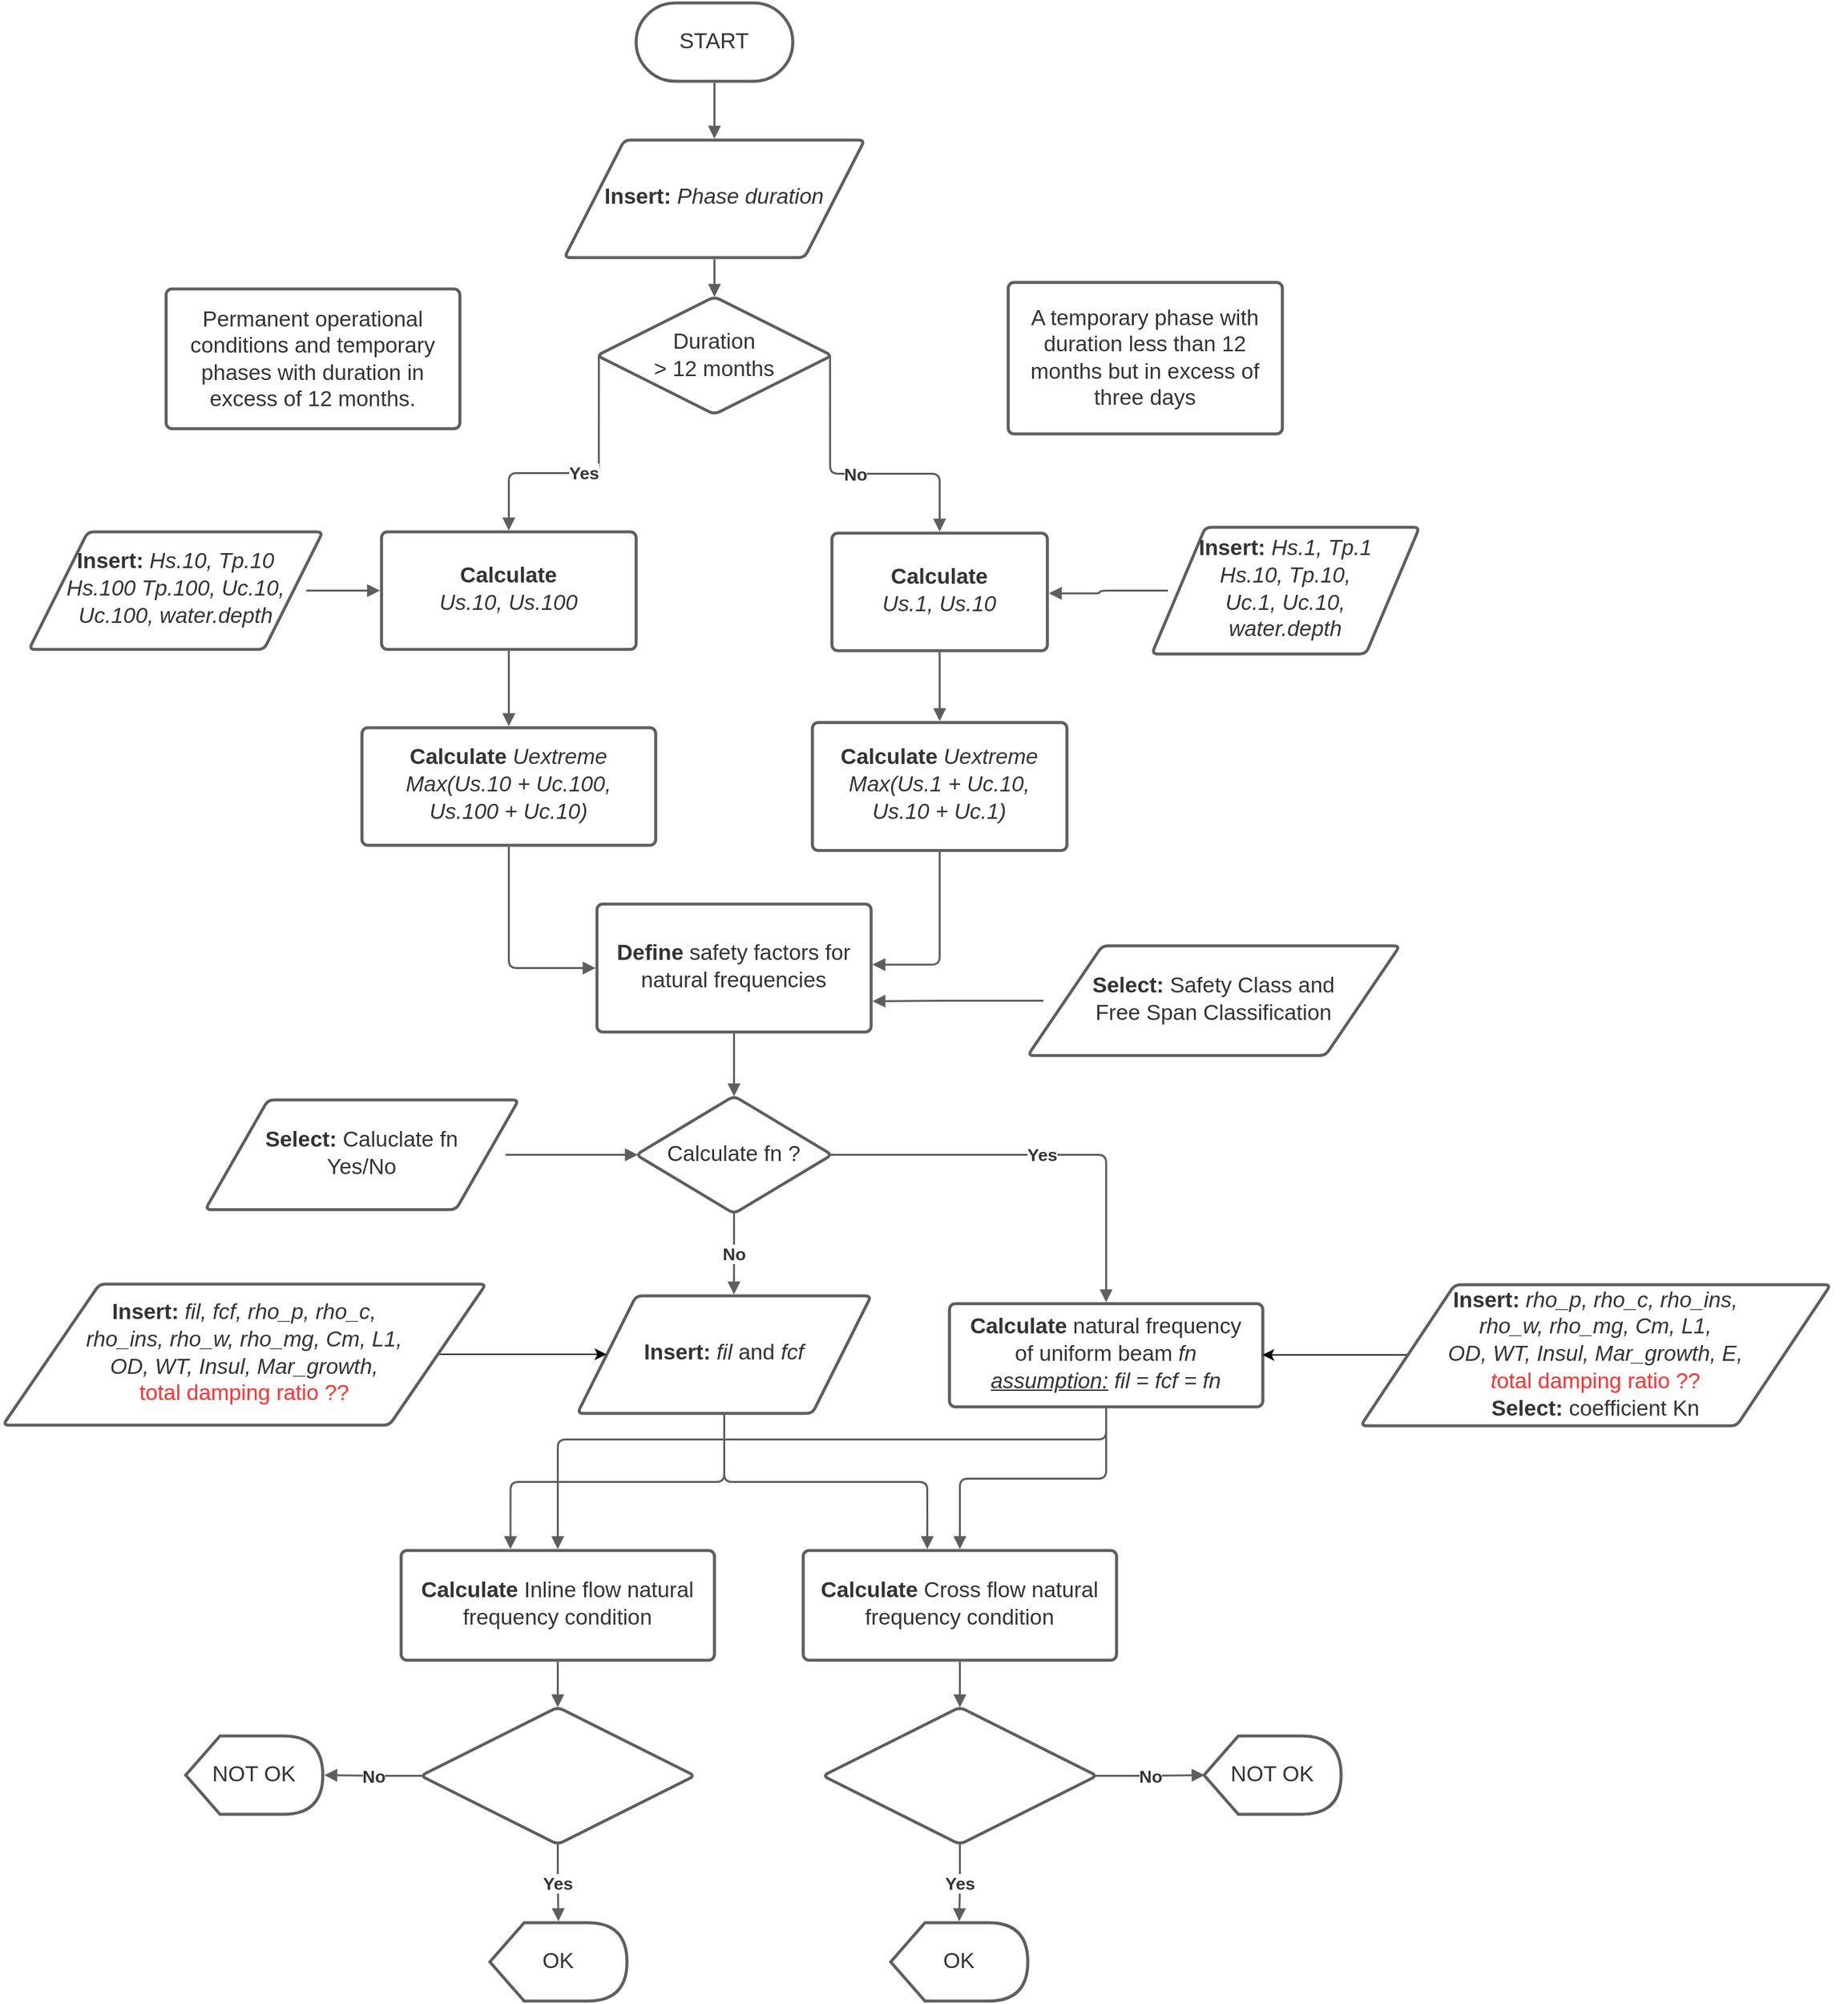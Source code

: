 <mxfile version="14.5.3" type="github">
  <diagram id="C5RBs43oDa-KdzZeNtuy" name="Page-1">
    <mxGraphModel dx="3197" dy="1270" grid="1" gridSize="10" guides="1" tooltips="1" connect="1" arrows="1" fold="1" page="1" pageScale="1" pageWidth="827" pageHeight="1169" math="0" shadow="0">
      <root>
        <mxCell id="WIyWlLk6GJQsqaUBKTNV-0" />
        <mxCell id="WIyWlLk6GJQsqaUBKTNV-1" parent="WIyWlLk6GJQsqaUBKTNV-0" />
        <UserObject label="Duration &#xa;&amp;gt; 12 months" lucidchartObjectId="clHozCXuTA90" id="HGAOjINtwUTjp1IZq7eG-0">
          <mxCell style="html=1;overflow=block;blockSpacing=1;whiteSpace=wrap;rhombus;whiteSpace=wrap;fontSize=16.7;fontColor=#333333;spacing=3.8;strokeColor=#5e5e5e;strokeOpacity=100;rounded=1;absoluteArcSize=1;arcSize=9;strokeWidth=2.3;" vertex="1" parent="WIyWlLk6GJQsqaUBKTNV-1">
            <mxGeometry x="425" y="285" width="180" height="90" as="geometry" />
          </mxCell>
        </UserObject>
        <UserObject label="&lt;div style=&quot;display: flex; justify-content: center; text-align: center; align-items: baseline; font-size: 0; line-height: 1.25;margin-top: -2px;&quot;&gt;&lt;span&gt;&lt;span style=&quot;font-size:16.7px;color:#333333;font-weight: bold;&quot;&gt;Calculate&lt;/span&gt;&lt;span style=&quot;font-size:16.7px;color:#333333;&quot;&gt;&#xa;&lt;/span&gt;&lt;span style=&quot;font-size:16.7px;color:#333333;font-style: italic;&quot;&gt;Us.10, Us.100&lt;/span&gt;&lt;/span&gt;&lt;/div&gt;" lucidchartObjectId="flHoCKXWDSSd" id="HGAOjINtwUTjp1IZq7eG-1">
          <mxCell style="html=1;overflow=block;blockSpacing=1;whiteSpace=wrap;;whiteSpace=wrap;fontSize=13;spacing=9;strokeColor=#5e5e5e;strokeOpacity=100;rounded=1;absoluteArcSize=1;arcSize=9;strokeWidth=2.3;" vertex="1" parent="WIyWlLk6GJQsqaUBKTNV-1">
            <mxGeometry x="260" y="465" width="195" height="90" as="geometry" />
          </mxCell>
        </UserObject>
        <UserObject label="Permanent operational&#xa;conditions and temporary phases with duration in excess of 12 months." lucidchartObjectId="WzHo5-7OoWzR" id="HGAOjINtwUTjp1IZq7eG-2">
          <mxCell style="html=1;overflow=block;blockSpacing=1;whiteSpace=wrap;;whiteSpace=wrap;fontSize=16.7;fontColor=#333333;spacing=3.8;strokeColor=#5e5e5e;strokeOpacity=100;rounded=1;absoluteArcSize=1;arcSize=9;strokeWidth=2.3;" vertex="1" parent="WIyWlLk6GJQsqaUBKTNV-1">
            <mxGeometry x="95" y="279" width="225" height="107" as="geometry" />
          </mxCell>
        </UserObject>
        <UserObject label="A temporary phase with duration less than 12 months but in excess of three days" lucidchartObjectId="MAHoJ7ytvn~u" id="HGAOjINtwUTjp1IZq7eG-3">
          <mxCell style="html=1;overflow=block;blockSpacing=1;whiteSpace=wrap;;whiteSpace=wrap;fontSize=16.7;fontColor=#333333;spacing=3.8;strokeColor=#5e5e5e;strokeOpacity=100;rounded=1;absoluteArcSize=1;arcSize=9;strokeWidth=2.3;" vertex="1" parent="WIyWlLk6GJQsqaUBKTNV-1">
            <mxGeometry x="740" y="274" width="210" height="116" as="geometry" />
          </mxCell>
        </UserObject>
        <UserObject label="START" lucidchartObjectId="LBHoLTBoLT23" id="HGAOjINtwUTjp1IZq7eG-4">
          <mxCell style="html=1;overflow=block;blockSpacing=1;whiteSpace=wrap;rounded=1;arcSize=50;whiteSpace=wrap;fontSize=16.7;fontColor=#333333;spacing=3.8;strokeColor=#5e5e5e;strokeOpacity=100;strokeWidth=2.3;" vertex="1" parent="WIyWlLk6GJQsqaUBKTNV-1">
            <mxGeometry x="455" y="60" width="120" height="60" as="geometry" />
          </mxCell>
        </UserObject>
        <UserObject label="" lucidchartObjectId="1CHoq5FRmv94" id="HGAOjINtwUTjp1IZq7eG-5">
          <mxCell style="html=1;jettySize=18;whiteSpace=wrap;fontSize=13.3;fontColor=#333333;fontStyle=1;strokeColor=#5E5E5E;strokeWidth=1.5;rounded=1;arcSize=12;edgeStyle=orthogonalEdgeStyle;startArrow=none;;endArrow=block;endFill=1;;exitX=0.008;exitY=0.5;exitPerimeter=0;entryX=0.5;entryY=-0.012;entryPerimeter=0;" edge="1" parent="WIyWlLk6GJQsqaUBKTNV-1" source="HGAOjINtwUTjp1IZq7eG-0" target="HGAOjINtwUTjp1IZq7eG-1">
            <mxGeometry width="100" height="100" relative="1" as="geometry">
              <Array as="points" />
            </mxGeometry>
          </mxCell>
        </UserObject>
        <mxCell id="HGAOjINtwUTjp1IZq7eG-6" value="Yes" style="text;html=1;resizable=0;labelBackgroundColor=#ffffff;align=center;verticalAlign=middle;fontStyle=1;fontColor=#333333;;fontSize=13.3;" vertex="1" parent="HGAOjINtwUTjp1IZq7eG-5">
          <mxGeometry relative="1" as="geometry" />
        </mxCell>
        <UserObject label="" lucidchartObjectId="7CHoPZte028L" id="HGAOjINtwUTjp1IZq7eG-7">
          <mxCell style="html=1;jettySize=18;whiteSpace=wrap;fontSize=13.3;fontColor=#333333;fontStyle=1;strokeColor=#5E5E5E;strokeWidth=1.5;rounded=1;arcSize=12;edgeStyle=orthogonalEdgeStyle;startArrow=none;;endArrow=block;endFill=1;;exitX=0.992;exitY=0.5;exitPerimeter=0;entryX=0.5;entryY=-0.013;entryPerimeter=0;" edge="1" parent="WIyWlLk6GJQsqaUBKTNV-1" source="HGAOjINtwUTjp1IZq7eG-0" target="HGAOjINtwUTjp1IZq7eG-9">
            <mxGeometry width="100" height="100" relative="1" as="geometry">
              <Array as="points" />
            </mxGeometry>
          </mxCell>
        </UserObject>
        <mxCell id="HGAOjINtwUTjp1IZq7eG-8" value="No" style="text;html=1;resizable=0;labelBackgroundColor=#ffffff;align=center;verticalAlign=middle;fontStyle=1;fontColor=#333333;;fontSize=13.3;" vertex="1" parent="HGAOjINtwUTjp1IZq7eG-7">
          <mxGeometry relative="1" as="geometry" />
        </mxCell>
        <UserObject label="&lt;div style=&quot;display: flex; justify-content: center; text-align: center; align-items: baseline; font-size: 0; line-height: 1.25;margin-top: -2px;&quot;&gt;&lt;span&gt;&lt;span style=&quot;font-size:16.7px;color:#333333;font-weight: bold;&quot;&gt;Calculate&lt;/span&gt;&lt;span style=&quot;font-size:16.7px;color:#333333;&quot;&gt;&#xa;&lt;/span&gt;&lt;span style=&quot;font-size:16.7px;color:#333333;font-style: italic;&quot;&gt;Us.1, Us.10&lt;/span&gt;&lt;/span&gt;&lt;/div&gt;" lucidchartObjectId=".CHoxUF6X51i" id="HGAOjINtwUTjp1IZq7eG-9">
          <mxCell style="html=1;overflow=block;blockSpacing=1;whiteSpace=wrap;;whiteSpace=wrap;fontSize=13;spacing=9;strokeColor=#5E5E5E;rounded=1;absoluteArcSize=1;arcSize=9;strokeWidth=2.3;" vertex="1" parent="WIyWlLk6GJQsqaUBKTNV-1">
            <mxGeometry x="605" y="466" width="165" height="90" as="geometry" />
          </mxCell>
        </UserObject>
        <UserObject label="&lt;div style=&quot;display: flex; justify-content: center; text-align: center; align-items: baseline; font-size: 0; line-height: 1.25;margin-top: -2px;&quot;&gt;&lt;span&gt;&lt;span style=&quot;font-size:16.7px;color:#333333;font-weight: bold;&quot;&gt;Insert:&lt;/span&gt;&lt;span style=&quot;font-size:16.7px;color:#333333;font-style: italic;&quot;&gt; Hs.10, Tp.10&#xa;Hs.100 Tp.100, Uc.10, Uc.100, water.depth&lt;/span&gt;&lt;/span&gt;&lt;/div&gt;" lucidchartObjectId="WDHodD5aQAnf" id="HGAOjINtwUTjp1IZq7eG-10">
          <mxCell style="html=1;overflow=block;blockSpacing=1;whiteSpace=wrap;shape=parallelogram;perimeter=parallelogramPerimeter;anchorPointDirection=0;whiteSpace=wrap;fontSize=13;spacing=3.8;strokeColor=#5e5e5e;strokeOpacity=100;rounded=1;absoluteArcSize=1;arcSize=9;strokeWidth=2.3;" vertex="1" parent="WIyWlLk6GJQsqaUBKTNV-1">
            <mxGeometry x="-10" y="465" width="225" height="90" as="geometry" />
          </mxCell>
        </UserObject>
        <UserObject label="&lt;div style=&quot;display: flex ; justify-content: center ; text-align: center ; align-items: baseline ; font-size: 0 ; line-height: 1.25 ; margin-top: -2px&quot;&gt;&lt;span&gt;&lt;span style=&quot;font-size: 16.7px ; color: #333333 ; font-weight: bold&quot;&gt;Insert:&lt;/span&gt;&lt;span style=&quot;font-size: 16.7px ; color: #333333 ; font-style: italic&quot;&gt; Hs.1, Tp.1&lt;br&gt;Hs.10, Tp.10, &lt;br&gt;Uc.1, Uc.10, &lt;br&gt;water.depth&lt;/span&gt;&lt;/span&gt;&lt;/div&gt;" lucidchartObjectId="YDHosdHs_QMf" id="HGAOjINtwUTjp1IZq7eG-11">
          <mxCell style="html=1;overflow=block;blockSpacing=1;whiteSpace=wrap;shape=parallelogram;perimeter=parallelogramPerimeter;anchorPointDirection=0;whiteSpace=wrap;fontSize=13;spacing=3.8;strokeColor=#5e5e5e;strokeOpacity=100;rounded=1;absoluteArcSize=1;arcSize=9;strokeWidth=2.3;" vertex="1" parent="WIyWlLk6GJQsqaUBKTNV-1">
            <mxGeometry x="850" y="461.5" width="205" height="97" as="geometry" />
          </mxCell>
        </UserObject>
        <UserObject label="" lucidchartObjectId="8DHogqr-3lHz" id="HGAOjINtwUTjp1IZq7eG-12">
          <mxCell style="html=1;jettySize=18;whiteSpace=wrap;fontSize=13;strokeColor=#5E5E5E;strokeWidth=1.5;rounded=1;arcSize=12;edgeStyle=orthogonalEdgeStyle;startArrow=none;;endArrow=block;endFill=1;;exitX=0.944;exitY=0.5;exitPerimeter=0;entryX=-0.006;entryY=0.5;entryPerimeter=0;" edge="1" parent="WIyWlLk6GJQsqaUBKTNV-1" source="HGAOjINtwUTjp1IZq7eG-10" target="HGAOjINtwUTjp1IZq7eG-1">
            <mxGeometry width="100" height="100" relative="1" as="geometry">
              <Array as="points" />
            </mxGeometry>
          </mxCell>
        </UserObject>
        <UserObject label="" lucidchartObjectId="dEHobvk~oI.s" id="HGAOjINtwUTjp1IZq7eG-13">
          <mxCell style="html=1;jettySize=18;whiteSpace=wrap;fontSize=13;strokeColor=#5E5E5E;strokeWidth=1.5;rounded=1;arcSize=12;edgeStyle=orthogonalEdgeStyle;startArrow=none;;endArrow=block;endFill=1;;exitX=0.06;exitY=0.5;exitPerimeter=0;entryX=1.007;entryY=0.512;entryPerimeter=0;" edge="1" parent="WIyWlLk6GJQsqaUBKTNV-1" source="HGAOjINtwUTjp1IZq7eG-11" target="HGAOjINtwUTjp1IZq7eG-9">
            <mxGeometry width="100" height="100" relative="1" as="geometry">
              <Array as="points" />
            </mxGeometry>
          </mxCell>
        </UserObject>
        <UserObject label="" lucidchartObjectId="mSHo9lApBR6m" id="HGAOjINtwUTjp1IZq7eG-14">
          <mxCell style="html=1;overflow=block;blockSpacing=1;whiteSpace=wrap;shape=image;whiteSpace=wrap;fontSize=13;spacing=0;strokeColor=none;strokeOpacity=100;strokeWidth=0;image=https://images.lucid.app/images/89a319d9-f354-4707-ae99-18a9472d12cc/content;imageAspect=0;" vertex="1" parent="WIyWlLk6GJQsqaUBKTNV-1">
            <mxGeometry x="1040" y="60" width="342" height="461" as="geometry" />
          </mxCell>
        </UserObject>
        <UserObject label="" lucidchartObjectId="QWHocRN.iaoY" id="HGAOjINtwUTjp1IZq7eG-15">
          <mxCell style="html=1;jettySize=18;whiteSpace=wrap;fontSize=13;strokeColor=#5E5E5E;strokeWidth=1.5;rounded=1;arcSize=12;edgeStyle=orthogonalEdgeStyle;startArrow=none;;endArrow=block;endFill=1;;exitX=0.5;exitY=1.013;exitPerimeter=0;entryX=0.5;entryY=-0.013;entryPerimeter=0;" edge="1" parent="WIyWlLk6GJQsqaUBKTNV-1" source="HGAOjINtwUTjp1IZq7eG-1" target="HGAOjINtwUTjp1IZq7eG-16">
            <mxGeometry width="100" height="100" relative="1" as="geometry">
              <Array as="points" />
            </mxGeometry>
          </mxCell>
        </UserObject>
        <UserObject label="&lt;div style=&quot;display: flex; justify-content: center; text-align: center; align-items: baseline; font-size: 0; line-height: 1.25;margin-top: -2px;&quot;&gt;&lt;span&gt;&lt;span style=&quot;font-size:16.7px;color:#333333;font-weight: bold;&quot;&gt;Calculate&lt;/span&gt;&lt;span style=&quot;font-size:16.7px;color:#333333;&quot;&gt; &lt;/span&gt;&lt;span style=&quot;font-size:16.7px;color:#333333;font-style: italic;&quot;&gt;Uextreme &#xa;Max(Us.10 + Uc.100, Us.100 + Uc.10)&lt;/span&gt;&lt;/span&gt;&lt;/div&gt;" lucidchartObjectId="SWHo3i~-P88b" id="HGAOjINtwUTjp1IZq7eG-16">
          <mxCell style="html=1;overflow=block;blockSpacing=1;whiteSpace=wrap;;whiteSpace=wrap;fontSize=13;spacing=9;strokeColor=#5E5E5E;rounded=1;absoluteArcSize=1;arcSize=9;strokeWidth=2.3;" vertex="1" parent="WIyWlLk6GJQsqaUBKTNV-1">
            <mxGeometry x="245" y="615" width="225" height="90" as="geometry" />
          </mxCell>
        </UserObject>
        <UserObject label="" lucidchartObjectId="PXHoVRWKonjd" id="HGAOjINtwUTjp1IZq7eG-17">
          <mxCell style="html=1;jettySize=18;whiteSpace=wrap;fontSize=13;strokeColor=#5E5E5E;strokeWidth=1.5;rounded=1;arcSize=12;edgeStyle=orthogonalEdgeStyle;startArrow=none;;endArrow=block;endFill=1;;exitX=0.5;exitY=1.013;exitPerimeter=0;entryX=0.5;entryY=-0.011;entryPerimeter=0;" edge="1" parent="WIyWlLk6GJQsqaUBKTNV-1" source="HGAOjINtwUTjp1IZq7eG-9" target="HGAOjINtwUTjp1IZq7eG-18">
            <mxGeometry width="100" height="100" relative="1" as="geometry">
              <Array as="points" />
            </mxGeometry>
          </mxCell>
        </UserObject>
        <UserObject label="&lt;div style=&quot;display: flex; justify-content: center; text-align: center; align-items: baseline; font-size: 0; line-height: 1.25;margin-top: -2px;&quot;&gt;&lt;span&gt;&lt;span style=&quot;font-size:16.7px;color:#333333;font-weight: bold;&quot;&gt;Calculate&lt;/span&gt;&lt;span style=&quot;font-size:16.7px;color:#333333;&quot;&gt; &lt;/span&gt;&lt;span style=&quot;font-size:16.7px;color:#333333;font-style: italic;&quot;&gt;Uextreme &#xa;Max(Us.1 + Uc.10, Us.10 + Uc.1)&lt;/span&gt;&lt;/span&gt;&lt;/div&gt;" lucidchartObjectId="QXHoLKPqdI-." id="HGAOjINtwUTjp1IZq7eG-18">
          <mxCell style="html=1;overflow=block;blockSpacing=1;whiteSpace=wrap;;whiteSpace=wrap;fontSize=13;spacing=9;strokeColor=#5E5E5E;rounded=1;absoluteArcSize=1;arcSize=9;strokeWidth=2.3;" vertex="1" parent="WIyWlLk6GJQsqaUBKTNV-1">
            <mxGeometry x="590" y="611" width="195" height="98" as="geometry" />
          </mxCell>
        </UserObject>
        <UserObject label="" lucidchartObjectId="g0HoOh1O46ys" id="HGAOjINtwUTjp1IZq7eG-19">
          <mxCell style="html=1;jettySize=18;whiteSpace=wrap;fontSize=13;strokeColor=#5E5E5E;strokeWidth=1.5;rounded=1;arcSize=12;edgeStyle=orthogonalEdgeStyle;startArrow=none;;endArrow=block;endFill=1;;exitX=0.5;exitY=1.013;exitPerimeter=0;entryX=-0.005;entryY=0.5;entryPerimeter=0;" edge="1" parent="WIyWlLk6GJQsqaUBKTNV-1" source="HGAOjINtwUTjp1IZq7eG-16" target="HGAOjINtwUTjp1IZq7eG-20">
            <mxGeometry width="100" height="100" relative="1" as="geometry">
              <Array as="points" />
            </mxGeometry>
          </mxCell>
        </UserObject>
        <UserObject label="&lt;div style=&quot;display: flex; justify-content: center; text-align: center; align-items: baseline; font-size: 0; line-height: 1.25;margin-top: -2px;&quot;&gt;&lt;span&gt;&lt;span style=&quot;font-size:16.7px;color:#333333;font-weight: bold;&quot;&gt;Define&lt;/span&gt;&lt;span style=&quot;font-size:16.7px;color:#333333;&quot;&gt; safety factors for natural frequencies&lt;/span&gt;&lt;/span&gt;&lt;/div&gt;" lucidchartObjectId="q0HoCK2qShJL" id="HGAOjINtwUTjp1IZq7eG-20">
          <mxCell style="html=1;overflow=block;blockSpacing=1;whiteSpace=wrap;;whiteSpace=wrap;fontSize=13;spacing=9;strokeColor=#5E5E5E;rounded=1;absoluteArcSize=1;arcSize=9;strokeWidth=2.3;" vertex="1" parent="WIyWlLk6GJQsqaUBKTNV-1">
            <mxGeometry x="425" y="750" width="210" height="98" as="geometry" />
          </mxCell>
        </UserObject>
        <UserObject label="" lucidchartObjectId="A0HoqZd2LJiG" id="HGAOjINtwUTjp1IZq7eG-21">
          <mxCell style="html=1;jettySize=18;whiteSpace=wrap;fontSize=13;strokeColor=#5E5E5E;strokeWidth=1.5;rounded=1;arcSize=12;edgeStyle=orthogonalEdgeStyle;startArrow=none;;endArrow=block;endFill=1;;exitX=0.5;exitY=1.011;exitPerimeter=0;entryX=1.005;entryY=0.473;entryPerimeter=0;" edge="1" parent="WIyWlLk6GJQsqaUBKTNV-1" source="HGAOjINtwUTjp1IZq7eG-18" target="HGAOjINtwUTjp1IZq7eG-20">
            <mxGeometry width="100" height="100" relative="1" as="geometry">
              <Array as="points">
                <mxPoint x="688" y="796" />
              </Array>
            </mxGeometry>
          </mxCell>
        </UserObject>
        <UserObject label="&lt;div style=&quot;display: flex ; justify-content: center ; text-align: center ; align-items: baseline ; font-size: 0 ; line-height: 1.25 ; margin-top: -2px&quot;&gt;&lt;span&gt;&lt;span style=&quot;font-size: 16.7px ; color: #333333 ; font-weight: bold&quot;&gt;Select: &lt;/span&gt;&lt;span style=&quot;font-size: 16.7px&quot;&gt;&lt;font color=&quot;#333333&quot;&gt;Safety Class and &lt;/font&gt;&lt;br&gt;&lt;font color=&quot;#333333&quot;&gt;Free Span Classification&lt;/font&gt;&lt;br&gt;&lt;/span&gt;&lt;/span&gt;&lt;/div&gt;" lucidchartObjectId="R_HoEMDWn-4Q" id="HGAOjINtwUTjp1IZq7eG-22">
          <mxCell style="html=1;overflow=block;blockSpacing=1;whiteSpace=wrap;shape=parallelogram;perimeter=parallelogramPerimeter;anchorPointDirection=0;whiteSpace=wrap;fontSize=13;spacing=3.8;strokeColor=#5e5e5e;strokeOpacity=100;rounded=1;absoluteArcSize=1;arcSize=9;strokeWidth=2.3;" vertex="1" parent="WIyWlLk6GJQsqaUBKTNV-1">
            <mxGeometry x="755" y="782" width="285" height="84" as="geometry" />
          </mxCell>
        </UserObject>
        <UserObject label="" lucidchartObjectId="y.HogqTbGpWn" id="HGAOjINtwUTjp1IZq7eG-23">
          <mxCell style="html=1;jettySize=18;whiteSpace=wrap;fontSize=13;strokeColor=#5E5E5E;strokeWidth=1.5;rounded=1;arcSize=12;edgeStyle=orthogonalEdgeStyle;startArrow=none;;endArrow=block;endFill=1;;exitX=0.042;exitY=0.5;exitPerimeter=0;entryX=1.005;entryY=0.759;entryPerimeter=0;" edge="1" parent="WIyWlLk6GJQsqaUBKTNV-1" source="HGAOjINtwUTjp1IZq7eG-22" target="HGAOjINtwUTjp1IZq7eG-20">
            <mxGeometry width="100" height="100" relative="1" as="geometry">
              <Array as="points" />
            </mxGeometry>
          </mxCell>
        </UserObject>
        <UserObject label="&lt;div style=&quot;display: flex; justify-content: center; text-align: center; align-items: baseline; font-size: 0; line-height: 1.25;margin-top: -2px;&quot;&gt;&lt;span&gt;&lt;span style=&quot;font-size:16.7px;color:#333333;font-weight: bold;&quot;&gt;Calculate&lt;/span&gt;&lt;span style=&quot;font-size:16.7px;color:#333333;&quot;&gt; natural frequency of uniform beam &lt;/span&gt;&lt;span style=&quot;font-size:16.7px;color:#333333;font-style: italic;&quot;&gt;&lt;span style=&quot;font-size:16.7px;color:#333333;font-style: italic;&quot;&gt;fn&#xa;&lt;/span&gt;&lt;span style=&quot;font-size:16.7px;color:#333333;font-style: italic;text-decoration: underline;&quot;&gt;assumption:&lt;/span&gt; fil = fcf = fn &lt;/span&gt;&lt;/span&gt;&lt;/div&gt;" lucidchartObjectId="laIoM462B70p" id="HGAOjINtwUTjp1IZq7eG-24">
          <mxCell style="html=1;overflow=block;blockSpacing=1;whiteSpace=wrap;;whiteSpace=wrap;fontSize=13;spacing=9;strokeColor=#5E5E5E;rounded=1;absoluteArcSize=1;arcSize=9;strokeWidth=2.3;" vertex="1" parent="WIyWlLk6GJQsqaUBKTNV-1">
            <mxGeometry x="695" y="1056" width="240" height="79" as="geometry" />
          </mxCell>
        </UserObject>
        <mxCell id="HGAOjINtwUTjp1IZq7eG-71" value="" style="edgeStyle=orthogonalEdgeStyle;rounded=0;orthogonalLoop=1;jettySize=auto;html=1;" edge="1" parent="WIyWlLk6GJQsqaUBKTNV-1" source="HGAOjINtwUTjp1IZq7eG-25" target="HGAOjINtwUTjp1IZq7eG-24">
          <mxGeometry relative="1" as="geometry" />
        </mxCell>
        <UserObject label="&lt;div style=&quot;display: flex ; justify-content: center ; text-align: center ; align-items: baseline ; font-size: 0 ; line-height: 1.25 ; margin-top: -2px&quot;&gt;&lt;span&gt;&lt;span style=&quot;font-size: 16.7px ; color: #333333 ; font-weight: bold&quot;&gt;Insert:&lt;/span&gt;&lt;span style=&quot;font-size: 16.7px ; font-style: italic&quot;&gt;&lt;font color=&quot;#333333&quot;&gt; rho_p, rho_c, rho_ins, &lt;/font&gt;&lt;br&gt;&lt;font color=&quot;#333333&quot;&gt;rho_w, rho_mg, Cm, L1, &lt;/font&gt;&lt;br&gt;&lt;font color=&quot;#333333&quot;&gt;OD, WT, Insul, Mar_growth, E, &lt;/font&gt;&lt;br&gt;&lt;font color=&quot;#ff3333&quot;&gt;t&lt;/font&gt;&lt;/span&gt;&lt;span style=&quot;color: rgb(255 , 51 , 51) ; font-size: 16.7px&quot;&gt;otal damping ratio ??&lt;/span&gt;&lt;span style=&quot;font-size: 16.7px ; color: #333333 ; font-style: italic&quot;&gt;&lt;br&gt;&lt;/span&gt;&lt;span style=&quot;font-size: 16.7px ; color: #333333 ; font-weight: bold&quot;&gt;Select:&lt;/span&gt;&lt;span style=&quot;font-size: 16.7px ; color: #333333&quot;&gt; coefficient Kn&lt;/span&gt;&lt;/span&gt;&lt;/div&gt;" lucidchartObjectId="ygIo5ZAQVUdw" id="HGAOjINtwUTjp1IZq7eG-25">
          <mxCell style="html=1;overflow=block;blockSpacing=1;whiteSpace=wrap;shape=parallelogram;perimeter=parallelogramPerimeter;anchorPointDirection=0;whiteSpace=wrap;fontSize=13;spacing=3.8;strokeColor=#5e5e5e;strokeOpacity=100;rounded=1;absoluteArcSize=1;arcSize=9;strokeWidth=2.3;" vertex="1" parent="WIyWlLk6GJQsqaUBKTNV-1">
            <mxGeometry x="1010" y="1041.5" width="360" height="108" as="geometry" />
          </mxCell>
        </UserObject>
        <UserObject label="&lt;div style=&quot;display: flex; justify-content: center; text-align: center; align-items: baseline; font-size: 0; line-height: 1.25;margin-top: -2px;&quot;&gt;&lt;span&gt;&lt;span style=&quot;font-size:16.7px;color:#333333;font-weight: bold;&quot;&gt;Calculate&lt;/span&gt;&lt;span style=&quot;font-size:16.7px;color:#333333;&quot;&gt; Inline flow natural frequency condition&lt;/span&gt;&lt;/span&gt;&lt;/div&gt;" lucidchartObjectId="RmIoAl5DIVkV" id="HGAOjINtwUTjp1IZq7eG-27">
          <mxCell style="html=1;overflow=block;blockSpacing=1;whiteSpace=wrap;;whiteSpace=wrap;fontSize=13;spacing=9;strokeColor=#5E5E5E;rounded=1;absoluteArcSize=1;arcSize=9;strokeWidth=2.3;" vertex="1" parent="WIyWlLk6GJQsqaUBKTNV-1">
            <mxGeometry x="275" y="1245" width="240" height="84" as="geometry" />
          </mxCell>
        </UserObject>
        <UserObject label="&lt;div style=&quot;display: flex; justify-content: center; text-align: center; align-items: baseline; font-size: 0; line-height: 1.25;margin-top: -2px;&quot;&gt;&lt;span&gt;&lt;span style=&quot;font-size:16.7px;color:#333333;font-weight: bold;&quot;&gt;Calculate&lt;/span&gt;&lt;span style=&quot;font-size:16.7px;color:#333333;&quot;&gt; Cross flow natural frequency condition&lt;/span&gt;&lt;/span&gt;&lt;/div&gt;" lucidchartObjectId="boIo.AwNEGkV" id="HGAOjINtwUTjp1IZq7eG-28">
          <mxCell style="html=1;overflow=block;blockSpacing=1;whiteSpace=wrap;;whiteSpace=wrap;fontSize=13;spacing=9;strokeColor=#5E5E5E;rounded=1;absoluteArcSize=1;arcSize=9;strokeWidth=2.3;" vertex="1" parent="WIyWlLk6GJQsqaUBKTNV-1">
            <mxGeometry x="583" y="1245" width="240" height="84" as="geometry" />
          </mxCell>
        </UserObject>
        <UserObject label="" lucidchartObjectId="QoIonZxUePlG" id="HGAOjINtwUTjp1IZq7eG-29">
          <mxCell style="html=1;jettySize=18;whiteSpace=wrap;fontSize=13;strokeColor=#5E5E5E;strokeWidth=1.5;rounded=1;arcSize=12;edgeStyle=orthogonalEdgeStyle;startArrow=none;;endArrow=block;endFill=1;;exitX=0.5;exitY=1.013;exitPerimeter=0;entryX=0.5;entryY=0.001;entryPerimeter=0;" edge="1" parent="WIyWlLk6GJQsqaUBKTNV-1" source="HGAOjINtwUTjp1IZq7eG-27" target="HGAOjINtwUTjp1IZq7eG-35">
            <mxGeometry width="100" height="100" relative="1" as="geometry">
              <Array as="points" />
            </mxGeometry>
          </mxCell>
        </UserObject>
        <UserObject label="" lucidchartObjectId="AqIoQ2ox-UNa" id="HGAOjINtwUTjp1IZq7eG-30">
          <mxCell style="html=1;jettySize=18;whiteSpace=wrap;fontSize=13;strokeColor=#5E5E5E;strokeWidth=1.5;rounded=1;arcSize=12;edgeStyle=orthogonalEdgeStyle;startArrow=none;;endArrow=block;endFill=1;;exitX=0.5;exitY=1.013;exitPerimeter=0;entryX=0.5;entryY=0.001;entryPerimeter=0;" edge="1" parent="WIyWlLk6GJQsqaUBKTNV-1" source="HGAOjINtwUTjp1IZq7eG-28" target="HGAOjINtwUTjp1IZq7eG-32">
            <mxGeometry width="100" height="100" relative="1" as="geometry">
              <Array as="points" />
            </mxGeometry>
          </mxCell>
        </UserObject>
        <mxCell id="HGAOjINtwUTjp1IZq7eG-31" value="" style="group;dropTarget=0;" vertex="1" parent="WIyWlLk6GJQsqaUBKTNV-1">
          <mxGeometry x="598" y="1365" width="210" height="105" as="geometry" />
        </mxCell>
        <UserObject label="" lucidchartObjectId="sqIodya_Lk8l" id="HGAOjINtwUTjp1IZq7eG-32">
          <mxCell style="html=1;overflow=block;blockSpacing=1;whiteSpace=wrap;rhombus;whiteSpace=wrap;fontSize=13;spacing=3.8;strokeColor=#5e5e5e;strokeOpacity=100;rounded=1;absoluteArcSize=1;arcSize=9;strokeWidth=2.3;" vertex="1" parent="HGAOjINtwUTjp1IZq7eG-31">
            <mxGeometry width="210" height="105" as="geometry" />
          </mxCell>
        </UserObject>
        <UserObject label="" lucidchartObjectId="NqIoVBFu_9Mi" id="HGAOjINtwUTjp1IZq7eG-33">
          <mxCell style="html=1;overflow=block;blockSpacing=1;whiteSpace=wrap;shape=image;whiteSpace=wrap;fontSize=13;spacing=0;strokeColor=none;strokeOpacity=100;strokeWidth=0;image=https://images.lucid.app/images/8def8e73-1fec-41b4-a3aa-7b5492a1c48d/content;imageAspect=0;" vertex="1" parent="HGAOjINtwUTjp1IZq7eG-31">
            <mxGeometry x="56" y="34" width="101" height="37" as="geometry" />
          </mxCell>
        </UserObject>
        <mxCell id="HGAOjINtwUTjp1IZq7eG-34" value="" style="group;dropTarget=0;" vertex="1" parent="WIyWlLk6GJQsqaUBKTNV-1">
          <mxGeometry x="290" y="1365" width="210" height="105" as="geometry" />
        </mxCell>
        <UserObject label="" lucidchartObjectId="NoIooBh5_wlD" id="HGAOjINtwUTjp1IZq7eG-35">
          <mxCell style="html=1;overflow=block;blockSpacing=1;whiteSpace=wrap;rhombus;whiteSpace=wrap;fontSize=13;spacing=3.8;strokeColor=#5e5e5e;strokeOpacity=100;rounded=1;absoluteArcSize=1;arcSize=9;strokeWidth=2.3;" vertex="1" parent="HGAOjINtwUTjp1IZq7eG-34">
            <mxGeometry width="210" height="105" as="geometry" />
          </mxCell>
        </UserObject>
        <UserObject label="" lucidchartObjectId="npIoHTMz6WoF" id="HGAOjINtwUTjp1IZq7eG-36">
          <mxCell style="html=1;overflow=block;blockSpacing=1;whiteSpace=wrap;shape=image;whiteSpace=wrap;fontSize=13;spacing=0;strokeColor=none;strokeOpacity=100;strokeWidth=0;image=https://images.lucid.app/images/16673624-5949-4f49-a9a0-5543ab5abcf0/content;imageAspect=0;" vertex="1" parent="HGAOjINtwUTjp1IZq7eG-34">
            <mxGeometry x="50" y="30" width="111" height="42" as="geometry" />
          </mxCell>
        </UserObject>
        <UserObject label="" lucidchartObjectId="0rIonPiqG1i4" id="HGAOjINtwUTjp1IZq7eG-37">
          <mxCell style="html=1;jettySize=18;whiteSpace=wrap;fontSize=13.3;fontColor=#333333;fontStyle=1;strokeColor=#5E5E5E;strokeWidth=1.5;rounded=1;arcSize=12;edgeStyle=orthogonalEdgeStyle;startArrow=none;;endArrow=block;endFill=1;;exitX=0.5;exitY=0.999;exitPerimeter=0;entryX=0.5;entryY=-0.019;entryPerimeter=0;" edge="1" parent="WIyWlLk6GJQsqaUBKTNV-1" source="HGAOjINtwUTjp1IZq7eG-35" target="HGAOjINtwUTjp1IZq7eG-39">
            <mxGeometry width="100" height="100" relative="1" as="geometry">
              <Array as="points" />
            </mxGeometry>
          </mxCell>
        </UserObject>
        <mxCell id="HGAOjINtwUTjp1IZq7eG-38" value="Yes" style="text;html=1;resizable=0;labelBackgroundColor=#ffffff;align=center;verticalAlign=middle;fontStyle=1;fontColor=#333333;;fontSize=13.3;" vertex="1" parent="HGAOjINtwUTjp1IZq7eG-37">
          <mxGeometry relative="1" as="geometry" />
        </mxCell>
        <UserObject label="OK" lucidchartObjectId="1rIorBlFrXnv" id="HGAOjINtwUTjp1IZq7eG-39">
          <mxCell style="html=1;overflow=block;blockSpacing=1;whiteSpace=wrap;shape=display;whiteSpace=wrap;fontSize=16.7;fontColor=#333333;spacing=3.8;strokeColor=#5E5E5E;rounded=1;absoluteArcSize=1;arcSize=9;strokeWidth=2.3;" vertex="1" parent="WIyWlLk6GJQsqaUBKTNV-1">
            <mxGeometry x="343" y="1530" width="105" height="60" as="geometry" />
          </mxCell>
        </UserObject>
        <UserObject label="OK" lucidchartObjectId="csIo37RF0HpQ" id="HGAOjINtwUTjp1IZq7eG-40">
          <mxCell style="html=1;overflow=block;blockSpacing=1;whiteSpace=wrap;shape=display;whiteSpace=wrap;fontSize=16.7;fontColor=#333333;spacing=3.8;strokeColor=#5E5E5E;rounded=1;absoluteArcSize=1;arcSize=9;strokeWidth=2.3;" vertex="1" parent="WIyWlLk6GJQsqaUBKTNV-1">
            <mxGeometry x="650" y="1530" width="105" height="60" as="geometry" />
          </mxCell>
        </UserObject>
        <UserObject label="" lucidchartObjectId="hsIoevcenmBA" id="HGAOjINtwUTjp1IZq7eG-41">
          <mxCell style="html=1;jettySize=18;whiteSpace=wrap;fontSize=13.3;fontColor=#333333;fontStyle=1;strokeColor=#5E5E5E;strokeWidth=1.5;rounded=1;arcSize=12;edgeStyle=orthogonalEdgeStyle;startArrow=none;;endArrow=block;endFill=1;;exitX=0.5;exitY=0.999;exitPerimeter=0;entryX=0.5;entryY=-0.019;entryPerimeter=0;" edge="1" parent="WIyWlLk6GJQsqaUBKTNV-1" source="HGAOjINtwUTjp1IZq7eG-32" target="HGAOjINtwUTjp1IZq7eG-40">
            <mxGeometry width="100" height="100" relative="1" as="geometry">
              <Array as="points" />
            </mxGeometry>
          </mxCell>
        </UserObject>
        <mxCell id="HGAOjINtwUTjp1IZq7eG-42" value="Yes" style="text;html=1;resizable=0;labelBackgroundColor=#ffffff;align=center;verticalAlign=middle;fontStyle=1;fontColor=#333333;;fontSize=13.3;" vertex="1" parent="HGAOjINtwUTjp1IZq7eG-41">
          <mxGeometry relative="1" as="geometry" />
        </mxCell>
        <UserObject label="NOT OK" lucidchartObjectId="osIoClte0VaT" id="HGAOjINtwUTjp1IZq7eG-43">
          <mxCell style="html=1;overflow=block;blockSpacing=1;whiteSpace=wrap;shape=display;whiteSpace=wrap;fontSize=16.7;fontColor=#333333;spacing=3.8;strokeColor=#5E5E5E;rounded=1;absoluteArcSize=1;arcSize=9;strokeWidth=2.3;" vertex="1" parent="WIyWlLk6GJQsqaUBKTNV-1">
            <mxGeometry x="890" y="1387" width="105" height="60" as="geometry" />
          </mxCell>
        </UserObject>
        <UserObject label="" lucidchartObjectId="tsIocmXdOBUq" id="HGAOjINtwUTjp1IZq7eG-44">
          <mxCell style="html=1;jettySize=18;whiteSpace=wrap;fontSize=13.3;fontColor=#333333;fontStyle=1;strokeColor=#5E5E5E;strokeWidth=1.5;rounded=1;arcSize=12;edgeStyle=orthogonalEdgeStyle;startArrow=none;;endArrow=block;endFill=1;;exitX=0.993;exitY=0.5;exitPerimeter=0;entryX=0.004;entryY=0.5;entryPerimeter=0;" edge="1" parent="WIyWlLk6GJQsqaUBKTNV-1" source="HGAOjINtwUTjp1IZq7eG-32" target="HGAOjINtwUTjp1IZq7eG-43">
            <mxGeometry width="100" height="100" relative="1" as="geometry">
              <Array as="points" />
            </mxGeometry>
          </mxCell>
        </UserObject>
        <mxCell id="HGAOjINtwUTjp1IZq7eG-45" value="No" style="text;html=1;resizable=0;labelBackgroundColor=#ffffff;align=center;verticalAlign=middle;fontStyle=1;fontColor=#333333;;fontSize=13.3;" vertex="1" parent="HGAOjINtwUTjp1IZq7eG-44">
          <mxGeometry relative="1" as="geometry" />
        </mxCell>
        <UserObject label="NOT OK" lucidchartObjectId="BsIoNfNn1VC5" id="HGAOjINtwUTjp1IZq7eG-46">
          <mxCell style="html=1;overflow=block;blockSpacing=1;whiteSpace=wrap;shape=display;whiteSpace=wrap;fontSize=16.7;fontColor=#333333;spacing=3.8;strokeColor=#5E5E5E;rounded=1;absoluteArcSize=1;arcSize=9;strokeWidth=2.3;" vertex="1" parent="WIyWlLk6GJQsqaUBKTNV-1">
            <mxGeometry x="110" y="1387" width="105" height="60" as="geometry" />
          </mxCell>
        </UserObject>
        <UserObject label="" lucidchartObjectId="IsIooEwk0TtV" id="HGAOjINtwUTjp1IZq7eG-47">
          <mxCell style="html=1;jettySize=18;whiteSpace=wrap;fontSize=13.3;fontColor=#333333;fontStyle=1;strokeColor=#5E5E5E;strokeWidth=1.5;rounded=1;arcSize=12;edgeStyle=orthogonalEdgeStyle;startArrow=none;;endArrow=block;endFill=1;;exitX=0.007;exitY=0.5;exitPerimeter=0;entryX=1.011;entryY=0.5;entryPerimeter=0;" edge="1" parent="WIyWlLk6GJQsqaUBKTNV-1" source="HGAOjINtwUTjp1IZq7eG-35" target="HGAOjINtwUTjp1IZq7eG-46">
            <mxGeometry width="100" height="100" relative="1" as="geometry">
              <Array as="points" />
            </mxGeometry>
          </mxCell>
        </UserObject>
        <mxCell id="HGAOjINtwUTjp1IZq7eG-48" value="No" style="text;html=1;resizable=0;labelBackgroundColor=#ffffff;align=center;verticalAlign=middle;fontStyle=1;fontColor=#333333;;fontSize=13.3;" vertex="1" parent="HGAOjINtwUTjp1IZq7eG-47">
          <mxGeometry relative="1" as="geometry" />
        </mxCell>
        <UserObject label="&lt;div style=&quot;display: flex; justify-content: center; text-align: center; align-items: baseline; font-size: 0; line-height: 1.25;margin-top: -2px;&quot;&gt;&lt;span&gt;&lt;span style=&quot;font-size:16.7px;color:#333333;font-weight: bold;&quot;&gt;Insert:&lt;/span&gt;&lt;span style=&quot;font-size:16.7px;color:#333333;font-style: italic;&quot;&gt; Phase duration&lt;/span&gt;&lt;/span&gt;&lt;/div&gt;" lucidchartObjectId="fPIokaYBuI6V" id="HGAOjINtwUTjp1IZq7eG-49">
          <mxCell style="html=1;overflow=block;blockSpacing=1;whiteSpace=wrap;shape=parallelogram;perimeter=parallelogramPerimeter;anchorPointDirection=0;whiteSpace=wrap;fontSize=13;spacing=3.8;strokeColor=#5e5e5e;strokeOpacity=100;rounded=1;absoluteArcSize=1;arcSize=9;strokeWidth=2.3;" vertex="1" parent="WIyWlLk6GJQsqaUBKTNV-1">
            <mxGeometry x="400" y="165" width="230" height="90" as="geometry" />
          </mxCell>
        </UserObject>
        <UserObject label="" lucidchartObjectId="vPIoCFBmDFlD" id="HGAOjINtwUTjp1IZq7eG-50">
          <mxCell style="html=1;jettySize=18;whiteSpace=wrap;fontSize=13;strokeColor=#5E5E5E;strokeWidth=1.5;rounded=1;arcSize=12;edgeStyle=orthogonalEdgeStyle;startArrow=none;;endArrow=block;endFill=1;;exitX=0.5;exitY=1.019;exitPerimeter=0;entryX=0.5;entryY=-0.012;entryPerimeter=0;" edge="1" parent="WIyWlLk6GJQsqaUBKTNV-1" source="HGAOjINtwUTjp1IZq7eG-4" target="HGAOjINtwUTjp1IZq7eG-49">
            <mxGeometry width="100" height="100" relative="1" as="geometry">
              <Array as="points" />
            </mxGeometry>
          </mxCell>
        </UserObject>
        <UserObject label="" lucidchartObjectId="xPIocA-5rV_P" id="HGAOjINtwUTjp1IZq7eG-51">
          <mxCell style="html=1;jettySize=18;whiteSpace=wrap;fontSize=13;strokeColor=#5E5E5E;strokeWidth=1.5;rounded=1;arcSize=12;edgeStyle=orthogonalEdgeStyle;startArrow=none;;endArrow=block;endFill=1;;exitX=0.5;exitY=1.013;exitPerimeter=0;entryX=0.5;entryY=0.001;entryPerimeter=0;" edge="1" parent="WIyWlLk6GJQsqaUBKTNV-1" source="HGAOjINtwUTjp1IZq7eG-49" target="HGAOjINtwUTjp1IZq7eG-0">
            <mxGeometry width="100" height="100" relative="1" as="geometry">
              <Array as="points" />
            </mxGeometry>
          </mxCell>
        </UserObject>
        <UserObject label="Calculate fn ?" lucidchartObjectId="v23og1pMxhfM" id="HGAOjINtwUTjp1IZq7eG-52">
          <mxCell style="html=1;overflow=block;blockSpacing=1;whiteSpace=wrap;rhombus;whiteSpace=wrap;fontSize=16.7;fontColor=#333333;spacing=3.8;strokeColor=#5e5e5e;strokeOpacity=100;rounded=1;absoluteArcSize=1;arcSize=9;strokeWidth=2.3;" vertex="1" parent="WIyWlLk6GJQsqaUBKTNV-1">
            <mxGeometry x="455" y="897" width="150" height="90" as="geometry" />
          </mxCell>
        </UserObject>
        <UserObject label="" lucidchartObjectId="323oh.pU4c_y" id="HGAOjINtwUTjp1IZq7eG-53">
          <mxCell style="html=1;jettySize=18;whiteSpace=wrap;fontSize=13;strokeColor=#5E5E5E;strokeWidth=1.5;rounded=1;arcSize=12;edgeStyle=orthogonalEdgeStyle;startArrow=none;;endArrow=block;endFill=1;;exitX=0.5;exitY=1.011;exitPerimeter=0;entryX=0.5;entryY=0.003;entryPerimeter=0;" edge="1" parent="WIyWlLk6GJQsqaUBKTNV-1" source="HGAOjINtwUTjp1IZq7eG-20" target="HGAOjINtwUTjp1IZq7eG-52">
            <mxGeometry width="100" height="100" relative="1" as="geometry">
              <Array as="points" />
            </mxGeometry>
          </mxCell>
        </UserObject>
        <UserObject label="" lucidchartObjectId="x33o6GP9xJO7" id="HGAOjINtwUTjp1IZq7eG-54">
          <mxCell style="html=1;jettySize=18;whiteSpace=wrap;fontSize=13;strokeColor=#5E5E5E;strokeWidth=1.5;rounded=1;arcSize=12;edgeStyle=orthogonalEdgeStyle;startArrow=none;;endArrow=block;endFill=1;;exitX=0.5;exitY=1.014;exitPerimeter=0;entryX=0.5;entryY=-0.013;entryPerimeter=0;" edge="1" parent="WIyWlLk6GJQsqaUBKTNV-1" source="HGAOjINtwUTjp1IZq7eG-24" target="HGAOjINtwUTjp1IZq7eG-28">
            <mxGeometry width="100" height="100" relative="1" as="geometry">
              <Array as="points" />
            </mxGeometry>
          </mxCell>
        </UserObject>
        <UserObject label="" lucidchartObjectId="C33oiPdg~dzO" id="HGAOjINtwUTjp1IZq7eG-55">
          <mxCell style="html=1;jettySize=18;whiteSpace=wrap;fontSize=13;strokeColor=#5E5E5E;strokeWidth=1.5;rounded=1;arcSize=12;edgeStyle=orthogonalEdgeStyle;startArrow=none;;endArrow=block;endFill=1;;exitX=0.5;exitY=1.014;exitPerimeter=0;entryX=0.5;entryY=-0.013;entryPerimeter=0;" edge="1" parent="WIyWlLk6GJQsqaUBKTNV-1" source="HGAOjINtwUTjp1IZq7eG-24" target="HGAOjINtwUTjp1IZq7eG-27">
            <mxGeometry width="100" height="100" relative="1" as="geometry">
              <Array as="points">
                <mxPoint x="815" y="1160" />
                <mxPoint x="395" y="1160" />
              </Array>
            </mxGeometry>
          </mxCell>
        </UserObject>
        <UserObject label="&lt;div style=&quot;display: flex; justify-content: center; text-align: center; align-items: baseline; font-size: 0; line-height: 1.25;margin-top: -2px;&quot;&gt;&lt;span&gt;&lt;span style=&quot;font-size:16.7px;color:#333333;font-weight: bold;&quot;&gt;Insert:&lt;/span&gt;&lt;span style=&quot;font-size:16.7px;color:#333333;&quot;&gt; &lt;/span&gt;&lt;span style=&quot;font-size:16.7px;color:#333333;font-style: italic;&quot;&gt;fil&lt;/span&gt;&lt;span style=&quot;font-size:16.7px;color:#333333;&quot;&gt; and &lt;/span&gt;&lt;span style=&quot;font-size:16.7px;color:#333333;font-style: italic;&quot;&gt;fcf&lt;/span&gt;&lt;/span&gt;&lt;/div&gt;" lucidchartObjectId=".43oqlCHQHuz" id="HGAOjINtwUTjp1IZq7eG-56">
          <mxCell style="html=1;overflow=block;blockSpacing=1;whiteSpace=wrap;shape=parallelogram;perimeter=parallelogramPerimeter;anchorPointDirection=0;whiteSpace=wrap;fontSize=13;spacing=3.8;strokeColor=#5e5e5e;strokeOpacity=100;rounded=1;absoluteArcSize=1;arcSize=9;strokeWidth=2.3;" vertex="1" parent="WIyWlLk6GJQsqaUBKTNV-1">
            <mxGeometry x="410" y="1050" width="225" height="90" as="geometry" />
          </mxCell>
        </UserObject>
        <UserObject label="" lucidchartObjectId="p53ot~amKzqz" id="HGAOjINtwUTjp1IZq7eG-57">
          <mxCell style="html=1;jettySize=18;whiteSpace=wrap;fontSize=13.3;fontColor=#333333;fontStyle=1;strokeColor=#5E5E5E;strokeWidth=1.5;rounded=1;arcSize=12;edgeStyle=orthogonalEdgeStyle;startArrow=none;;endArrow=block;endFill=1;;exitX=0.5;exitY=0.997;exitPerimeter=0;entryX=0.533;entryY=-0.012;entryPerimeter=0;" edge="1" parent="WIyWlLk6GJQsqaUBKTNV-1" source="HGAOjINtwUTjp1IZq7eG-52" target="HGAOjINtwUTjp1IZq7eG-56">
            <mxGeometry width="100" height="100" relative="1" as="geometry">
              <Array as="points" />
            </mxGeometry>
          </mxCell>
        </UserObject>
        <mxCell id="HGAOjINtwUTjp1IZq7eG-58" value="No" style="text;html=1;resizable=0;labelBackgroundColor=#ffffff;align=center;verticalAlign=middle;fontStyle=1;fontColor=#333333;;fontSize=13.3;" vertex="1" parent="HGAOjINtwUTjp1IZq7eG-57">
          <mxGeometry relative="1" as="geometry" />
        </mxCell>
        <UserObject label="" lucidchartObjectId="M63oWTmSS_Jt" id="HGAOjINtwUTjp1IZq7eG-59">
          <mxCell style="html=1;jettySize=18;whiteSpace=wrap;fontSize=13;strokeColor=#5E5E5E;strokeWidth=1.5;rounded=1;arcSize=12;edgeStyle=orthogonalEdgeStyle;startArrow=none;;endArrow=block;endFill=1;;exitX=0.5;exitY=1.013;exitPerimeter=0;entryX=0.349;entryY=-0.013;entryPerimeter=0;" edge="1" parent="WIyWlLk6GJQsqaUBKTNV-1" source="HGAOjINtwUTjp1IZq7eG-56" target="HGAOjINtwUTjp1IZq7eG-27">
            <mxGeometry width="100" height="100" relative="1" as="geometry">
              <Array as="points" />
            </mxGeometry>
          </mxCell>
        </UserObject>
        <UserObject label="" lucidchartObjectId="T63oDfcBFENn" id="HGAOjINtwUTjp1IZq7eG-60">
          <mxCell style="html=1;jettySize=18;whiteSpace=wrap;fontSize=13;strokeColor=#5E5E5E;strokeWidth=1.5;rounded=1;arcSize=12;edgeStyle=orthogonalEdgeStyle;startArrow=none;;endArrow=block;endFill=1;;exitX=0.5;exitY=1.013;exitPerimeter=0;entryX=0.396;entryY=-0.013;entryPerimeter=0;" edge="1" parent="WIyWlLk6GJQsqaUBKTNV-1" source="HGAOjINtwUTjp1IZq7eG-56" target="HGAOjINtwUTjp1IZq7eG-28">
            <mxGeometry width="100" height="100" relative="1" as="geometry">
              <Array as="points" />
            </mxGeometry>
          </mxCell>
        </UserObject>
        <UserObject label="" lucidchartObjectId="g73oX5PPmx59" id="HGAOjINtwUTjp1IZq7eG-61">
          <mxCell style="html=1;jettySize=18;whiteSpace=wrap;fontSize=13.3;fontColor=#333333;fontStyle=1;strokeColor=#5E5E5E;strokeWidth=1.5;rounded=1;arcSize=12;edgeStyle=orthogonalEdgeStyle;startArrow=none;;endArrow=block;endFill=1;;exitX=0.991;exitY=0.5;exitPerimeter=0;entryX=0.5;entryY=-0.014;entryPerimeter=0;" edge="1" parent="WIyWlLk6GJQsqaUBKTNV-1" source="HGAOjINtwUTjp1IZq7eG-52" target="HGAOjINtwUTjp1IZq7eG-24">
            <mxGeometry width="100" height="100" relative="1" as="geometry">
              <Array as="points" />
            </mxGeometry>
          </mxCell>
        </UserObject>
        <mxCell id="HGAOjINtwUTjp1IZq7eG-62" value="Yes" style="text;html=1;resizable=0;labelBackgroundColor=#ffffff;align=center;verticalAlign=middle;fontStyle=1;fontColor=#333333;;fontSize=13.3;" vertex="1" parent="HGAOjINtwUTjp1IZq7eG-61">
          <mxGeometry relative="1" as="geometry" />
        </mxCell>
        <UserObject label="&lt;div style=&quot;display: flex; justify-content: center; text-align: center; align-items: baseline; font-size: 0; line-height: 1.25;margin-top: -2px;&quot;&gt;&lt;span&gt;&lt;span style=&quot;font-size:16.7px;color:#333333;font-weight: bold;&quot;&gt;Select: &lt;/span&gt;&lt;span style=&quot;font-size:16.7px;color:#333333;&quot;&gt;Caluclate fn &#xa;Yes/No&lt;/span&gt;&lt;/span&gt;&lt;/div&gt;" lucidchartObjectId="Y73olaIYMU5h" id="HGAOjINtwUTjp1IZq7eG-63">
          <mxCell style="html=1;overflow=block;blockSpacing=1;whiteSpace=wrap;shape=parallelogram;perimeter=parallelogramPerimeter;anchorPointDirection=0;whiteSpace=wrap;fontSize=13;spacing=3.8;strokeColor=#5e5e5e;strokeOpacity=100;rounded=1;absoluteArcSize=1;arcSize=9;strokeWidth=2.3;" vertex="1" parent="WIyWlLk6GJQsqaUBKTNV-1">
            <mxGeometry x="125" y="900" width="240" height="84" as="geometry" />
          </mxCell>
        </UserObject>
        <UserObject label="" lucidchartObjectId="473oQg2oaAB7" id="HGAOjINtwUTjp1IZq7eG-64">
          <mxCell style="html=1;jettySize=18;whiteSpace=wrap;fontSize=13;strokeColor=#5E5E5E;strokeWidth=1.5;rounded=1;arcSize=12;edgeStyle=orthogonalEdgeStyle;startArrow=none;;endArrow=block;endFill=1;;exitX=0.958;exitY=0.5;exitPerimeter=0;entryX=0.009;entryY=0.5;entryPerimeter=0;" edge="1" parent="WIyWlLk6GJQsqaUBKTNV-1" source="HGAOjINtwUTjp1IZq7eG-63" target="HGAOjINtwUTjp1IZq7eG-52">
            <mxGeometry width="100" height="100" relative="1" as="geometry">
              <Array as="points" />
            </mxGeometry>
          </mxCell>
        </UserObject>
        <mxCell id="HGAOjINtwUTjp1IZq7eG-70" style="edgeStyle=orthogonalEdgeStyle;rounded=0;orthogonalLoop=1;jettySize=auto;html=1;exitX=1;exitY=0.5;exitDx=0;exitDy=0;entryX=0;entryY=0.5;entryDx=0;entryDy=0;" edge="1" parent="WIyWlLk6GJQsqaUBKTNV-1" source="HGAOjINtwUTjp1IZq7eG-68" target="HGAOjINtwUTjp1IZq7eG-56">
          <mxGeometry relative="1" as="geometry" />
        </mxCell>
        <UserObject label="&lt;div style=&quot;display: flex ; justify-content: center ; text-align: center ; align-items: baseline ; font-size: 0 ; line-height: 1.25 ; margin-top: -2px&quot;&gt;&lt;span&gt;&lt;span style=&quot;font-size: 16.7px ; color: #333333 ; font-weight: bold&quot;&gt;Insert:&lt;/span&gt;&lt;span style=&quot;font-size: 16.7px ; color: #333333 ; font-style: italic&quot;&gt;&amp;nbsp;fil, fcf, rho_p, rho_c, &lt;br&gt;rho_ins, rho_w, rho_mg, Cm, L1, &lt;br&gt;OD, WT, Insul, Mar_growth,&lt;br&gt;&lt;/span&gt;&lt;span style=&quot;color: rgb(255 , 51 , 51) ; font-size: 16.7px&quot;&gt;total damping ratio ??&lt;/span&gt;&lt;span style=&quot;font-size: 16.7px ; color: #333333 ; font-style: italic&quot;&gt;&lt;br&gt;&lt;/span&gt;&lt;/span&gt;&lt;span&gt;&lt;span style=&quot;font-size: 16.7px ; color: #333333 ; font-style: italic&quot;&gt;&lt;br&gt;&lt;/span&gt;&lt;/span&gt;&lt;span&gt;&lt;span style=&quot;font-size: 16.7px ; color: #333333 ; font-style: italic&quot;&gt;&lt;br&gt;&lt;/span&gt;&lt;br&gt;&lt;/span&gt;&lt;/div&gt;" lucidchartObjectId="ygIo5ZAQVUdw" id="HGAOjINtwUTjp1IZq7eG-68">
          <mxCell style="html=1;overflow=block;blockSpacing=1;whiteSpace=wrap;shape=parallelogram;perimeter=parallelogramPerimeter;anchorPointDirection=0;whiteSpace=wrap;fontSize=13;spacing=3.8;strokeColor=#5e5e5e;strokeOpacity=100;rounded=1;absoluteArcSize=1;arcSize=9;strokeWidth=2.3;" vertex="1" parent="WIyWlLk6GJQsqaUBKTNV-1">
            <mxGeometry x="-30" y="1041" width="370" height="108" as="geometry" />
          </mxCell>
        </UserObject>
      </root>
    </mxGraphModel>
  </diagram>
</mxfile>
